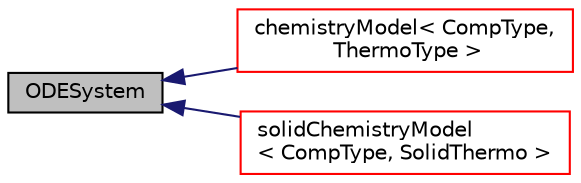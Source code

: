 digraph "ODESystem"
{
  bgcolor="transparent";
  edge [fontname="Helvetica",fontsize="10",labelfontname="Helvetica",labelfontsize="10"];
  node [fontname="Helvetica",fontsize="10",shape=record];
  rankdir="LR";
  Node0 [label="ODESystem",height=0.2,width=0.4,color="black", fillcolor="grey75", style="filled", fontcolor="black"];
  Node0 -> Node1 [dir="back",color="midnightblue",fontsize="10",style="solid",fontname="Helvetica"];
  Node1 [label="chemistryModel\< CompType,\l ThermoType \>",height=0.2,width=0.4,color="red",URL="$a31053.html",tooltip="Extends base chemistry model by adding a thermo package, and ODE functions. Introduces chemistry equa..."];
  Node0 -> Node3 [dir="back",color="midnightblue",fontsize="10",style="solid",fontname="Helvetica"];
  Node3 [label="solidChemistryModel\l\< CompType, SolidThermo \>",height=0.2,width=0.4,color="red",URL="$a31537.html",tooltip="Extends base solid chemistry model by adding a thermo package, and ODE functions. Introduces chemistr..."];
}
